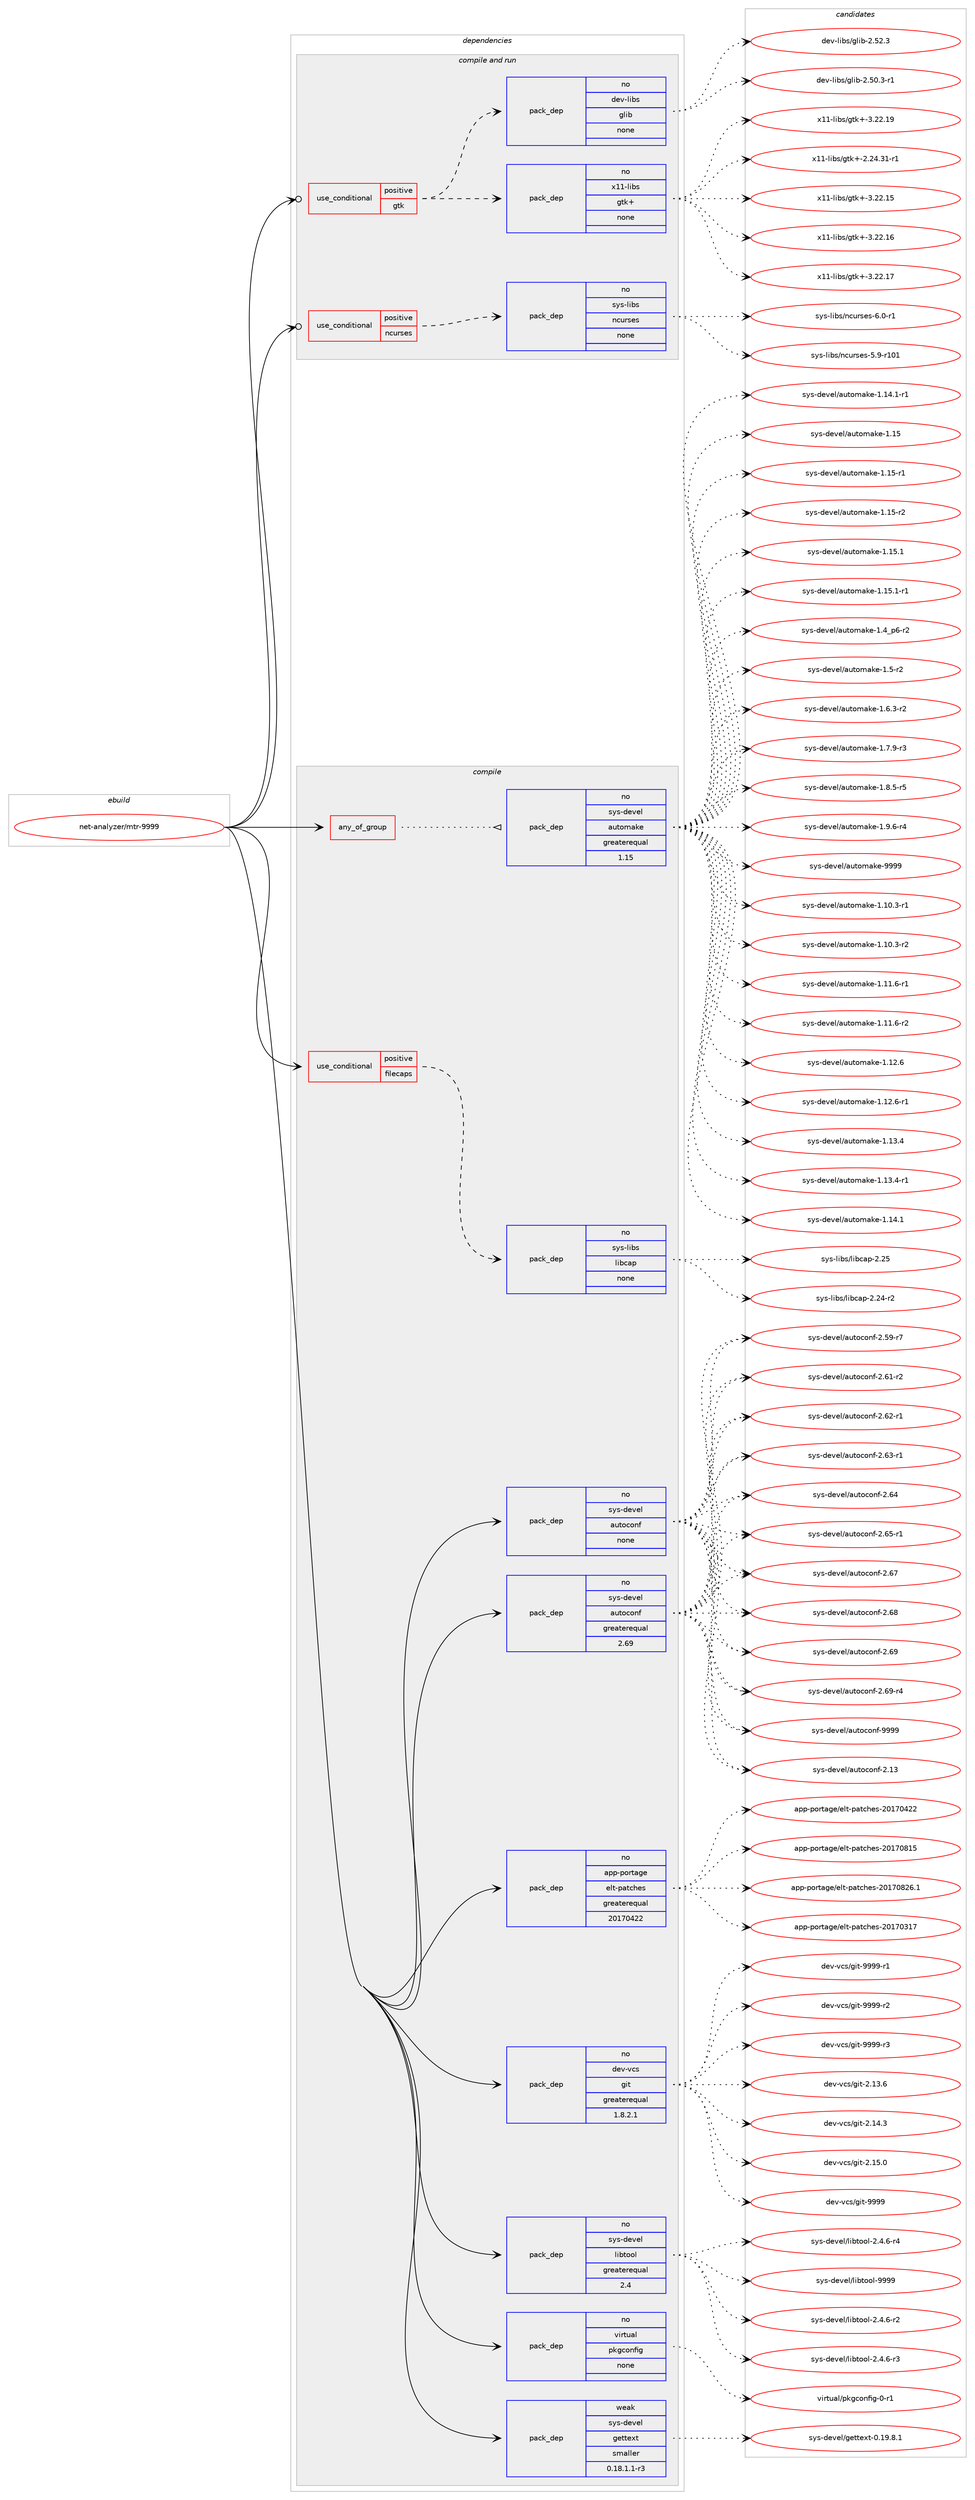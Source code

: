 digraph prolog {

# *************
# Graph options
# *************

newrank=true;
concentrate=true;
compound=true;
graph [rankdir=LR,fontname=Helvetica,fontsize=10,ranksep=1.5];#, ranksep=2.5, nodesep=0.2];
edge  [arrowhead=vee];
node  [fontname=Helvetica,fontsize=10];

# **********
# The ebuild
# **********

subgraph cluster_leftcol {
color=gray;
rank=same;
label=<<i>ebuild</i>>;
id [label="net-analyzer/mtr-9999", color=red, width=4, href="../net-analyzer/mtr-9999.svg"];
}

# ****************
# The dependencies
# ****************

subgraph cluster_midcol {
color=gray;
label=<<i>dependencies</i>>;
subgraph cluster_compile {
fillcolor="#eeeeee";
style=filled;
label=<<i>compile</i>>;
subgraph any6330 {
dependency400716 [label=<<TABLE BORDER="0" CELLBORDER="1" CELLSPACING="0" CELLPADDING="4"><TR><TD CELLPADDING="10">any_of_group</TD></TR></TABLE>>, shape=none, color=red];subgraph pack295379 {
dependency400717 [label=<<TABLE BORDER="0" CELLBORDER="1" CELLSPACING="0" CELLPADDING="4" WIDTH="220"><TR><TD ROWSPAN="6" CELLPADDING="30">pack_dep</TD></TR><TR><TD WIDTH="110">no</TD></TR><TR><TD>sys-devel</TD></TR><TR><TD>automake</TD></TR><TR><TD>greaterequal</TD></TR><TR><TD>1.15</TD></TR></TABLE>>, shape=none, color=blue];
}
dependency400716:e -> dependency400717:w [weight=20,style="dotted",arrowhead="oinv"];
}
id:e -> dependency400716:w [weight=20,style="solid",arrowhead="vee"];
subgraph cond98822 {
dependency400718 [label=<<TABLE BORDER="0" CELLBORDER="1" CELLSPACING="0" CELLPADDING="4"><TR><TD ROWSPAN="3" CELLPADDING="10">use_conditional</TD></TR><TR><TD>positive</TD></TR><TR><TD>filecaps</TD></TR></TABLE>>, shape=none, color=red];
subgraph pack295380 {
dependency400719 [label=<<TABLE BORDER="0" CELLBORDER="1" CELLSPACING="0" CELLPADDING="4" WIDTH="220"><TR><TD ROWSPAN="6" CELLPADDING="30">pack_dep</TD></TR><TR><TD WIDTH="110">no</TD></TR><TR><TD>sys-libs</TD></TR><TR><TD>libcap</TD></TR><TR><TD>none</TD></TR><TR><TD></TD></TR></TABLE>>, shape=none, color=blue];
}
dependency400718:e -> dependency400719:w [weight=20,style="dashed",arrowhead="vee"];
}
id:e -> dependency400718:w [weight=20,style="solid",arrowhead="vee"];
subgraph pack295381 {
dependency400720 [label=<<TABLE BORDER="0" CELLBORDER="1" CELLSPACING="0" CELLPADDING="4" WIDTH="220"><TR><TD ROWSPAN="6" CELLPADDING="30">pack_dep</TD></TR><TR><TD WIDTH="110">no</TD></TR><TR><TD>app-portage</TD></TR><TR><TD>elt-patches</TD></TR><TR><TD>greaterequal</TD></TR><TR><TD>20170422</TD></TR></TABLE>>, shape=none, color=blue];
}
id:e -> dependency400720:w [weight=20,style="solid",arrowhead="vee"];
subgraph pack295382 {
dependency400721 [label=<<TABLE BORDER="0" CELLBORDER="1" CELLSPACING="0" CELLPADDING="4" WIDTH="220"><TR><TD ROWSPAN="6" CELLPADDING="30">pack_dep</TD></TR><TR><TD WIDTH="110">no</TD></TR><TR><TD>dev-vcs</TD></TR><TR><TD>git</TD></TR><TR><TD>greaterequal</TD></TR><TR><TD>1.8.2.1</TD></TR></TABLE>>, shape=none, color=blue];
}
id:e -> dependency400721:w [weight=20,style="solid",arrowhead="vee"];
subgraph pack295383 {
dependency400722 [label=<<TABLE BORDER="0" CELLBORDER="1" CELLSPACING="0" CELLPADDING="4" WIDTH="220"><TR><TD ROWSPAN="6" CELLPADDING="30">pack_dep</TD></TR><TR><TD WIDTH="110">no</TD></TR><TR><TD>sys-devel</TD></TR><TR><TD>autoconf</TD></TR><TR><TD>greaterequal</TD></TR><TR><TD>2.69</TD></TR></TABLE>>, shape=none, color=blue];
}
id:e -> dependency400722:w [weight=20,style="solid",arrowhead="vee"];
subgraph pack295384 {
dependency400723 [label=<<TABLE BORDER="0" CELLBORDER="1" CELLSPACING="0" CELLPADDING="4" WIDTH="220"><TR><TD ROWSPAN="6" CELLPADDING="30">pack_dep</TD></TR><TR><TD WIDTH="110">no</TD></TR><TR><TD>sys-devel</TD></TR><TR><TD>autoconf</TD></TR><TR><TD>none</TD></TR><TR><TD></TD></TR></TABLE>>, shape=none, color=blue];
}
id:e -> dependency400723:w [weight=20,style="solid",arrowhead="vee"];
subgraph pack295385 {
dependency400724 [label=<<TABLE BORDER="0" CELLBORDER="1" CELLSPACING="0" CELLPADDING="4" WIDTH="220"><TR><TD ROWSPAN="6" CELLPADDING="30">pack_dep</TD></TR><TR><TD WIDTH="110">no</TD></TR><TR><TD>sys-devel</TD></TR><TR><TD>libtool</TD></TR><TR><TD>greaterequal</TD></TR><TR><TD>2.4</TD></TR></TABLE>>, shape=none, color=blue];
}
id:e -> dependency400724:w [weight=20,style="solid",arrowhead="vee"];
subgraph pack295386 {
dependency400725 [label=<<TABLE BORDER="0" CELLBORDER="1" CELLSPACING="0" CELLPADDING="4" WIDTH="220"><TR><TD ROWSPAN="6" CELLPADDING="30">pack_dep</TD></TR><TR><TD WIDTH="110">no</TD></TR><TR><TD>virtual</TD></TR><TR><TD>pkgconfig</TD></TR><TR><TD>none</TD></TR><TR><TD></TD></TR></TABLE>>, shape=none, color=blue];
}
id:e -> dependency400725:w [weight=20,style="solid",arrowhead="vee"];
subgraph pack295387 {
dependency400726 [label=<<TABLE BORDER="0" CELLBORDER="1" CELLSPACING="0" CELLPADDING="4" WIDTH="220"><TR><TD ROWSPAN="6" CELLPADDING="30">pack_dep</TD></TR><TR><TD WIDTH="110">weak</TD></TR><TR><TD>sys-devel</TD></TR><TR><TD>gettext</TD></TR><TR><TD>smaller</TD></TR><TR><TD>0.18.1.1-r3</TD></TR></TABLE>>, shape=none, color=blue];
}
id:e -> dependency400726:w [weight=20,style="solid",arrowhead="vee"];
}
subgraph cluster_compileandrun {
fillcolor="#eeeeee";
style=filled;
label=<<i>compile and run</i>>;
subgraph cond98823 {
dependency400727 [label=<<TABLE BORDER="0" CELLBORDER="1" CELLSPACING="0" CELLPADDING="4"><TR><TD ROWSPAN="3" CELLPADDING="10">use_conditional</TD></TR><TR><TD>positive</TD></TR><TR><TD>gtk</TD></TR></TABLE>>, shape=none, color=red];
subgraph pack295388 {
dependency400728 [label=<<TABLE BORDER="0" CELLBORDER="1" CELLSPACING="0" CELLPADDING="4" WIDTH="220"><TR><TD ROWSPAN="6" CELLPADDING="30">pack_dep</TD></TR><TR><TD WIDTH="110">no</TD></TR><TR><TD>dev-libs</TD></TR><TR><TD>glib</TD></TR><TR><TD>none</TD></TR><TR><TD></TD></TR></TABLE>>, shape=none, color=blue];
}
dependency400727:e -> dependency400728:w [weight=20,style="dashed",arrowhead="vee"];
subgraph pack295389 {
dependency400729 [label=<<TABLE BORDER="0" CELLBORDER="1" CELLSPACING="0" CELLPADDING="4" WIDTH="220"><TR><TD ROWSPAN="6" CELLPADDING="30">pack_dep</TD></TR><TR><TD WIDTH="110">no</TD></TR><TR><TD>x11-libs</TD></TR><TR><TD>gtk+</TD></TR><TR><TD>none</TD></TR><TR><TD></TD></TR></TABLE>>, shape=none, color=blue];
}
dependency400727:e -> dependency400729:w [weight=20,style="dashed",arrowhead="vee"];
}
id:e -> dependency400727:w [weight=20,style="solid",arrowhead="odotvee"];
subgraph cond98824 {
dependency400730 [label=<<TABLE BORDER="0" CELLBORDER="1" CELLSPACING="0" CELLPADDING="4"><TR><TD ROWSPAN="3" CELLPADDING="10">use_conditional</TD></TR><TR><TD>positive</TD></TR><TR><TD>ncurses</TD></TR></TABLE>>, shape=none, color=red];
subgraph pack295390 {
dependency400731 [label=<<TABLE BORDER="0" CELLBORDER="1" CELLSPACING="0" CELLPADDING="4" WIDTH="220"><TR><TD ROWSPAN="6" CELLPADDING="30">pack_dep</TD></TR><TR><TD WIDTH="110">no</TD></TR><TR><TD>sys-libs</TD></TR><TR><TD>ncurses</TD></TR><TR><TD>none</TD></TR><TR><TD></TD></TR></TABLE>>, shape=none, color=blue];
}
dependency400730:e -> dependency400731:w [weight=20,style="dashed",arrowhead="vee"];
}
id:e -> dependency400730:w [weight=20,style="solid",arrowhead="odotvee"];
}
subgraph cluster_run {
fillcolor="#eeeeee";
style=filled;
label=<<i>run</i>>;
}
}

# **************
# The candidates
# **************

subgraph cluster_choices {
rank=same;
color=gray;
label=<<i>candidates</i>>;

subgraph choice295379 {
color=black;
nodesep=1;
choice11512111545100101118101108479711711611110997107101454946494846514511449 [label="sys-devel/automake-1.10.3-r1", color=red, width=4,href="../sys-devel/automake-1.10.3-r1.svg"];
choice11512111545100101118101108479711711611110997107101454946494846514511450 [label="sys-devel/automake-1.10.3-r2", color=red, width=4,href="../sys-devel/automake-1.10.3-r2.svg"];
choice11512111545100101118101108479711711611110997107101454946494946544511449 [label="sys-devel/automake-1.11.6-r1", color=red, width=4,href="../sys-devel/automake-1.11.6-r1.svg"];
choice11512111545100101118101108479711711611110997107101454946494946544511450 [label="sys-devel/automake-1.11.6-r2", color=red, width=4,href="../sys-devel/automake-1.11.6-r2.svg"];
choice1151211154510010111810110847971171161111099710710145494649504654 [label="sys-devel/automake-1.12.6", color=red, width=4,href="../sys-devel/automake-1.12.6.svg"];
choice11512111545100101118101108479711711611110997107101454946495046544511449 [label="sys-devel/automake-1.12.6-r1", color=red, width=4,href="../sys-devel/automake-1.12.6-r1.svg"];
choice1151211154510010111810110847971171161111099710710145494649514652 [label="sys-devel/automake-1.13.4", color=red, width=4,href="../sys-devel/automake-1.13.4.svg"];
choice11512111545100101118101108479711711611110997107101454946495146524511449 [label="sys-devel/automake-1.13.4-r1", color=red, width=4,href="../sys-devel/automake-1.13.4-r1.svg"];
choice1151211154510010111810110847971171161111099710710145494649524649 [label="sys-devel/automake-1.14.1", color=red, width=4,href="../sys-devel/automake-1.14.1.svg"];
choice11512111545100101118101108479711711611110997107101454946495246494511449 [label="sys-devel/automake-1.14.1-r1", color=red, width=4,href="../sys-devel/automake-1.14.1-r1.svg"];
choice115121115451001011181011084797117116111109971071014549464953 [label="sys-devel/automake-1.15", color=red, width=4,href="../sys-devel/automake-1.15.svg"];
choice1151211154510010111810110847971171161111099710710145494649534511449 [label="sys-devel/automake-1.15-r1", color=red, width=4,href="../sys-devel/automake-1.15-r1.svg"];
choice1151211154510010111810110847971171161111099710710145494649534511450 [label="sys-devel/automake-1.15-r2", color=red, width=4,href="../sys-devel/automake-1.15-r2.svg"];
choice1151211154510010111810110847971171161111099710710145494649534649 [label="sys-devel/automake-1.15.1", color=red, width=4,href="../sys-devel/automake-1.15.1.svg"];
choice11512111545100101118101108479711711611110997107101454946495346494511449 [label="sys-devel/automake-1.15.1-r1", color=red, width=4,href="../sys-devel/automake-1.15.1-r1.svg"];
choice115121115451001011181011084797117116111109971071014549465295112544511450 [label="sys-devel/automake-1.4_p6-r2", color=red, width=4,href="../sys-devel/automake-1.4_p6-r2.svg"];
choice11512111545100101118101108479711711611110997107101454946534511450 [label="sys-devel/automake-1.5-r2", color=red, width=4,href="../sys-devel/automake-1.5-r2.svg"];
choice115121115451001011181011084797117116111109971071014549465446514511450 [label="sys-devel/automake-1.6.3-r2", color=red, width=4,href="../sys-devel/automake-1.6.3-r2.svg"];
choice115121115451001011181011084797117116111109971071014549465546574511451 [label="sys-devel/automake-1.7.9-r3", color=red, width=4,href="../sys-devel/automake-1.7.9-r3.svg"];
choice115121115451001011181011084797117116111109971071014549465646534511453 [label="sys-devel/automake-1.8.5-r5", color=red, width=4,href="../sys-devel/automake-1.8.5-r5.svg"];
choice115121115451001011181011084797117116111109971071014549465746544511452 [label="sys-devel/automake-1.9.6-r4", color=red, width=4,href="../sys-devel/automake-1.9.6-r4.svg"];
choice115121115451001011181011084797117116111109971071014557575757 [label="sys-devel/automake-9999", color=red, width=4,href="../sys-devel/automake-9999.svg"];
dependency400717:e -> choice11512111545100101118101108479711711611110997107101454946494846514511449:w [style=dotted,weight="100"];
dependency400717:e -> choice11512111545100101118101108479711711611110997107101454946494846514511450:w [style=dotted,weight="100"];
dependency400717:e -> choice11512111545100101118101108479711711611110997107101454946494946544511449:w [style=dotted,weight="100"];
dependency400717:e -> choice11512111545100101118101108479711711611110997107101454946494946544511450:w [style=dotted,weight="100"];
dependency400717:e -> choice1151211154510010111810110847971171161111099710710145494649504654:w [style=dotted,weight="100"];
dependency400717:e -> choice11512111545100101118101108479711711611110997107101454946495046544511449:w [style=dotted,weight="100"];
dependency400717:e -> choice1151211154510010111810110847971171161111099710710145494649514652:w [style=dotted,weight="100"];
dependency400717:e -> choice11512111545100101118101108479711711611110997107101454946495146524511449:w [style=dotted,weight="100"];
dependency400717:e -> choice1151211154510010111810110847971171161111099710710145494649524649:w [style=dotted,weight="100"];
dependency400717:e -> choice11512111545100101118101108479711711611110997107101454946495246494511449:w [style=dotted,weight="100"];
dependency400717:e -> choice115121115451001011181011084797117116111109971071014549464953:w [style=dotted,weight="100"];
dependency400717:e -> choice1151211154510010111810110847971171161111099710710145494649534511449:w [style=dotted,weight="100"];
dependency400717:e -> choice1151211154510010111810110847971171161111099710710145494649534511450:w [style=dotted,weight="100"];
dependency400717:e -> choice1151211154510010111810110847971171161111099710710145494649534649:w [style=dotted,weight="100"];
dependency400717:e -> choice11512111545100101118101108479711711611110997107101454946495346494511449:w [style=dotted,weight="100"];
dependency400717:e -> choice115121115451001011181011084797117116111109971071014549465295112544511450:w [style=dotted,weight="100"];
dependency400717:e -> choice11512111545100101118101108479711711611110997107101454946534511450:w [style=dotted,weight="100"];
dependency400717:e -> choice115121115451001011181011084797117116111109971071014549465446514511450:w [style=dotted,weight="100"];
dependency400717:e -> choice115121115451001011181011084797117116111109971071014549465546574511451:w [style=dotted,weight="100"];
dependency400717:e -> choice115121115451001011181011084797117116111109971071014549465646534511453:w [style=dotted,weight="100"];
dependency400717:e -> choice115121115451001011181011084797117116111109971071014549465746544511452:w [style=dotted,weight="100"];
dependency400717:e -> choice115121115451001011181011084797117116111109971071014557575757:w [style=dotted,weight="100"];
}
subgraph choice295380 {
color=black;
nodesep=1;
choice11512111545108105981154710810598999711245504650524511450 [label="sys-libs/libcap-2.24-r2", color=red, width=4,href="../sys-libs/libcap-2.24-r2.svg"];
choice1151211154510810598115471081059899971124550465053 [label="sys-libs/libcap-2.25", color=red, width=4,href="../sys-libs/libcap-2.25.svg"];
dependency400719:e -> choice11512111545108105981154710810598999711245504650524511450:w [style=dotted,weight="100"];
dependency400719:e -> choice1151211154510810598115471081059899971124550465053:w [style=dotted,weight="100"];
}
subgraph choice295381 {
color=black;
nodesep=1;
choice97112112451121111141169710310147101108116451129711699104101115455048495548514955 [label="app-portage/elt-patches-20170317", color=red, width=4,href="../app-portage/elt-patches-20170317.svg"];
choice97112112451121111141169710310147101108116451129711699104101115455048495548525050 [label="app-portage/elt-patches-20170422", color=red, width=4,href="../app-portage/elt-patches-20170422.svg"];
choice97112112451121111141169710310147101108116451129711699104101115455048495548564953 [label="app-portage/elt-patches-20170815", color=red, width=4,href="../app-portage/elt-patches-20170815.svg"];
choice971121124511211111411697103101471011081164511297116991041011154550484955485650544649 [label="app-portage/elt-patches-20170826.1", color=red, width=4,href="../app-portage/elt-patches-20170826.1.svg"];
dependency400720:e -> choice97112112451121111141169710310147101108116451129711699104101115455048495548514955:w [style=dotted,weight="100"];
dependency400720:e -> choice97112112451121111141169710310147101108116451129711699104101115455048495548525050:w [style=dotted,weight="100"];
dependency400720:e -> choice97112112451121111141169710310147101108116451129711699104101115455048495548564953:w [style=dotted,weight="100"];
dependency400720:e -> choice971121124511211111411697103101471011081164511297116991041011154550484955485650544649:w [style=dotted,weight="100"];
}
subgraph choice295382 {
color=black;
nodesep=1;
choice10010111845118991154710310511645504649514654 [label="dev-vcs/git-2.13.6", color=red, width=4,href="../dev-vcs/git-2.13.6.svg"];
choice10010111845118991154710310511645504649524651 [label="dev-vcs/git-2.14.3", color=red, width=4,href="../dev-vcs/git-2.14.3.svg"];
choice10010111845118991154710310511645504649534648 [label="dev-vcs/git-2.15.0", color=red, width=4,href="../dev-vcs/git-2.15.0.svg"];
choice1001011184511899115471031051164557575757 [label="dev-vcs/git-9999", color=red, width=4,href="../dev-vcs/git-9999.svg"];
choice10010111845118991154710310511645575757574511449 [label="dev-vcs/git-9999-r1", color=red, width=4,href="../dev-vcs/git-9999-r1.svg"];
choice10010111845118991154710310511645575757574511450 [label="dev-vcs/git-9999-r2", color=red, width=4,href="../dev-vcs/git-9999-r2.svg"];
choice10010111845118991154710310511645575757574511451 [label="dev-vcs/git-9999-r3", color=red, width=4,href="../dev-vcs/git-9999-r3.svg"];
dependency400721:e -> choice10010111845118991154710310511645504649514654:w [style=dotted,weight="100"];
dependency400721:e -> choice10010111845118991154710310511645504649524651:w [style=dotted,weight="100"];
dependency400721:e -> choice10010111845118991154710310511645504649534648:w [style=dotted,weight="100"];
dependency400721:e -> choice1001011184511899115471031051164557575757:w [style=dotted,weight="100"];
dependency400721:e -> choice10010111845118991154710310511645575757574511449:w [style=dotted,weight="100"];
dependency400721:e -> choice10010111845118991154710310511645575757574511450:w [style=dotted,weight="100"];
dependency400721:e -> choice10010111845118991154710310511645575757574511451:w [style=dotted,weight="100"];
}
subgraph choice295383 {
color=black;
nodesep=1;
choice115121115451001011181011084797117116111991111101024550464951 [label="sys-devel/autoconf-2.13", color=red, width=4,href="../sys-devel/autoconf-2.13.svg"];
choice1151211154510010111810110847971171161119911111010245504653574511455 [label="sys-devel/autoconf-2.59-r7", color=red, width=4,href="../sys-devel/autoconf-2.59-r7.svg"];
choice1151211154510010111810110847971171161119911111010245504654494511450 [label="sys-devel/autoconf-2.61-r2", color=red, width=4,href="../sys-devel/autoconf-2.61-r2.svg"];
choice1151211154510010111810110847971171161119911111010245504654504511449 [label="sys-devel/autoconf-2.62-r1", color=red, width=4,href="../sys-devel/autoconf-2.62-r1.svg"];
choice1151211154510010111810110847971171161119911111010245504654514511449 [label="sys-devel/autoconf-2.63-r1", color=red, width=4,href="../sys-devel/autoconf-2.63-r1.svg"];
choice115121115451001011181011084797117116111991111101024550465452 [label="sys-devel/autoconf-2.64", color=red, width=4,href="../sys-devel/autoconf-2.64.svg"];
choice1151211154510010111810110847971171161119911111010245504654534511449 [label="sys-devel/autoconf-2.65-r1", color=red, width=4,href="../sys-devel/autoconf-2.65-r1.svg"];
choice115121115451001011181011084797117116111991111101024550465455 [label="sys-devel/autoconf-2.67", color=red, width=4,href="../sys-devel/autoconf-2.67.svg"];
choice115121115451001011181011084797117116111991111101024550465456 [label="sys-devel/autoconf-2.68", color=red, width=4,href="../sys-devel/autoconf-2.68.svg"];
choice115121115451001011181011084797117116111991111101024550465457 [label="sys-devel/autoconf-2.69", color=red, width=4,href="../sys-devel/autoconf-2.69.svg"];
choice1151211154510010111810110847971171161119911111010245504654574511452 [label="sys-devel/autoconf-2.69-r4", color=red, width=4,href="../sys-devel/autoconf-2.69-r4.svg"];
choice115121115451001011181011084797117116111991111101024557575757 [label="sys-devel/autoconf-9999", color=red, width=4,href="../sys-devel/autoconf-9999.svg"];
dependency400722:e -> choice115121115451001011181011084797117116111991111101024550464951:w [style=dotted,weight="100"];
dependency400722:e -> choice1151211154510010111810110847971171161119911111010245504653574511455:w [style=dotted,weight="100"];
dependency400722:e -> choice1151211154510010111810110847971171161119911111010245504654494511450:w [style=dotted,weight="100"];
dependency400722:e -> choice1151211154510010111810110847971171161119911111010245504654504511449:w [style=dotted,weight="100"];
dependency400722:e -> choice1151211154510010111810110847971171161119911111010245504654514511449:w [style=dotted,weight="100"];
dependency400722:e -> choice115121115451001011181011084797117116111991111101024550465452:w [style=dotted,weight="100"];
dependency400722:e -> choice1151211154510010111810110847971171161119911111010245504654534511449:w [style=dotted,weight="100"];
dependency400722:e -> choice115121115451001011181011084797117116111991111101024550465455:w [style=dotted,weight="100"];
dependency400722:e -> choice115121115451001011181011084797117116111991111101024550465456:w [style=dotted,weight="100"];
dependency400722:e -> choice115121115451001011181011084797117116111991111101024550465457:w [style=dotted,weight="100"];
dependency400722:e -> choice1151211154510010111810110847971171161119911111010245504654574511452:w [style=dotted,weight="100"];
dependency400722:e -> choice115121115451001011181011084797117116111991111101024557575757:w [style=dotted,weight="100"];
}
subgraph choice295384 {
color=black;
nodesep=1;
choice115121115451001011181011084797117116111991111101024550464951 [label="sys-devel/autoconf-2.13", color=red, width=4,href="../sys-devel/autoconf-2.13.svg"];
choice1151211154510010111810110847971171161119911111010245504653574511455 [label="sys-devel/autoconf-2.59-r7", color=red, width=4,href="../sys-devel/autoconf-2.59-r7.svg"];
choice1151211154510010111810110847971171161119911111010245504654494511450 [label="sys-devel/autoconf-2.61-r2", color=red, width=4,href="../sys-devel/autoconf-2.61-r2.svg"];
choice1151211154510010111810110847971171161119911111010245504654504511449 [label="sys-devel/autoconf-2.62-r1", color=red, width=4,href="../sys-devel/autoconf-2.62-r1.svg"];
choice1151211154510010111810110847971171161119911111010245504654514511449 [label="sys-devel/autoconf-2.63-r1", color=red, width=4,href="../sys-devel/autoconf-2.63-r1.svg"];
choice115121115451001011181011084797117116111991111101024550465452 [label="sys-devel/autoconf-2.64", color=red, width=4,href="../sys-devel/autoconf-2.64.svg"];
choice1151211154510010111810110847971171161119911111010245504654534511449 [label="sys-devel/autoconf-2.65-r1", color=red, width=4,href="../sys-devel/autoconf-2.65-r1.svg"];
choice115121115451001011181011084797117116111991111101024550465455 [label="sys-devel/autoconf-2.67", color=red, width=4,href="../sys-devel/autoconf-2.67.svg"];
choice115121115451001011181011084797117116111991111101024550465456 [label="sys-devel/autoconf-2.68", color=red, width=4,href="../sys-devel/autoconf-2.68.svg"];
choice115121115451001011181011084797117116111991111101024550465457 [label="sys-devel/autoconf-2.69", color=red, width=4,href="../sys-devel/autoconf-2.69.svg"];
choice1151211154510010111810110847971171161119911111010245504654574511452 [label="sys-devel/autoconf-2.69-r4", color=red, width=4,href="../sys-devel/autoconf-2.69-r4.svg"];
choice115121115451001011181011084797117116111991111101024557575757 [label="sys-devel/autoconf-9999", color=red, width=4,href="../sys-devel/autoconf-9999.svg"];
dependency400723:e -> choice115121115451001011181011084797117116111991111101024550464951:w [style=dotted,weight="100"];
dependency400723:e -> choice1151211154510010111810110847971171161119911111010245504653574511455:w [style=dotted,weight="100"];
dependency400723:e -> choice1151211154510010111810110847971171161119911111010245504654494511450:w [style=dotted,weight="100"];
dependency400723:e -> choice1151211154510010111810110847971171161119911111010245504654504511449:w [style=dotted,weight="100"];
dependency400723:e -> choice1151211154510010111810110847971171161119911111010245504654514511449:w [style=dotted,weight="100"];
dependency400723:e -> choice115121115451001011181011084797117116111991111101024550465452:w [style=dotted,weight="100"];
dependency400723:e -> choice1151211154510010111810110847971171161119911111010245504654534511449:w [style=dotted,weight="100"];
dependency400723:e -> choice115121115451001011181011084797117116111991111101024550465455:w [style=dotted,weight="100"];
dependency400723:e -> choice115121115451001011181011084797117116111991111101024550465456:w [style=dotted,weight="100"];
dependency400723:e -> choice115121115451001011181011084797117116111991111101024550465457:w [style=dotted,weight="100"];
dependency400723:e -> choice1151211154510010111810110847971171161119911111010245504654574511452:w [style=dotted,weight="100"];
dependency400723:e -> choice115121115451001011181011084797117116111991111101024557575757:w [style=dotted,weight="100"];
}
subgraph choice295385 {
color=black;
nodesep=1;
choice1151211154510010111810110847108105981161111111084550465246544511450 [label="sys-devel/libtool-2.4.6-r2", color=red, width=4,href="../sys-devel/libtool-2.4.6-r2.svg"];
choice1151211154510010111810110847108105981161111111084550465246544511451 [label="sys-devel/libtool-2.4.6-r3", color=red, width=4,href="../sys-devel/libtool-2.4.6-r3.svg"];
choice1151211154510010111810110847108105981161111111084550465246544511452 [label="sys-devel/libtool-2.4.6-r4", color=red, width=4,href="../sys-devel/libtool-2.4.6-r4.svg"];
choice1151211154510010111810110847108105981161111111084557575757 [label="sys-devel/libtool-9999", color=red, width=4,href="../sys-devel/libtool-9999.svg"];
dependency400724:e -> choice1151211154510010111810110847108105981161111111084550465246544511450:w [style=dotted,weight="100"];
dependency400724:e -> choice1151211154510010111810110847108105981161111111084550465246544511451:w [style=dotted,weight="100"];
dependency400724:e -> choice1151211154510010111810110847108105981161111111084550465246544511452:w [style=dotted,weight="100"];
dependency400724:e -> choice1151211154510010111810110847108105981161111111084557575757:w [style=dotted,weight="100"];
}
subgraph choice295386 {
color=black;
nodesep=1;
choice11810511411611797108471121071039911111010210510345484511449 [label="virtual/pkgconfig-0-r1", color=red, width=4,href="../virtual/pkgconfig-0-r1.svg"];
dependency400725:e -> choice11810511411611797108471121071039911111010210510345484511449:w [style=dotted,weight="100"];
}
subgraph choice295387 {
color=black;
nodesep=1;
choice1151211154510010111810110847103101116116101120116454846495746564649 [label="sys-devel/gettext-0.19.8.1", color=red, width=4,href="../sys-devel/gettext-0.19.8.1.svg"];
dependency400726:e -> choice1151211154510010111810110847103101116116101120116454846495746564649:w [style=dotted,weight="100"];
}
subgraph choice295388 {
color=black;
nodesep=1;
choice10010111845108105981154710310810598455046534846514511449 [label="dev-libs/glib-2.50.3-r1", color=red, width=4,href="../dev-libs/glib-2.50.3-r1.svg"];
choice1001011184510810598115471031081059845504653504651 [label="dev-libs/glib-2.52.3", color=red, width=4,href="../dev-libs/glib-2.52.3.svg"];
dependency400728:e -> choice10010111845108105981154710310810598455046534846514511449:w [style=dotted,weight="100"];
dependency400728:e -> choice1001011184510810598115471031081059845504653504651:w [style=dotted,weight="100"];
}
subgraph choice295389 {
color=black;
nodesep=1;
choice12049494510810598115471031161074345504650524651494511449 [label="x11-libs/gtk+-2.24.31-r1", color=red, width=4,href="../x11-libs/gtk+-2.24.31-r1.svg"];
choice1204949451081059811547103116107434551465050464953 [label="x11-libs/gtk+-3.22.15", color=red, width=4,href="../x11-libs/gtk+-3.22.15.svg"];
choice1204949451081059811547103116107434551465050464954 [label="x11-libs/gtk+-3.22.16", color=red, width=4,href="../x11-libs/gtk+-3.22.16.svg"];
choice1204949451081059811547103116107434551465050464955 [label="x11-libs/gtk+-3.22.17", color=red, width=4,href="../x11-libs/gtk+-3.22.17.svg"];
choice1204949451081059811547103116107434551465050464957 [label="x11-libs/gtk+-3.22.19", color=red, width=4,href="../x11-libs/gtk+-3.22.19.svg"];
dependency400729:e -> choice12049494510810598115471031161074345504650524651494511449:w [style=dotted,weight="100"];
dependency400729:e -> choice1204949451081059811547103116107434551465050464953:w [style=dotted,weight="100"];
dependency400729:e -> choice1204949451081059811547103116107434551465050464954:w [style=dotted,weight="100"];
dependency400729:e -> choice1204949451081059811547103116107434551465050464955:w [style=dotted,weight="100"];
dependency400729:e -> choice1204949451081059811547103116107434551465050464957:w [style=dotted,weight="100"];
}
subgraph choice295390 {
color=black;
nodesep=1;
choice115121115451081059811547110991171141151011154553465745114494849 [label="sys-libs/ncurses-5.9-r101", color=red, width=4,href="../sys-libs/ncurses-5.9-r101.svg"];
choice11512111545108105981154711099117114115101115455446484511449 [label="sys-libs/ncurses-6.0-r1", color=red, width=4,href="../sys-libs/ncurses-6.0-r1.svg"];
dependency400731:e -> choice115121115451081059811547110991171141151011154553465745114494849:w [style=dotted,weight="100"];
dependency400731:e -> choice11512111545108105981154711099117114115101115455446484511449:w [style=dotted,weight="100"];
}
}

}
